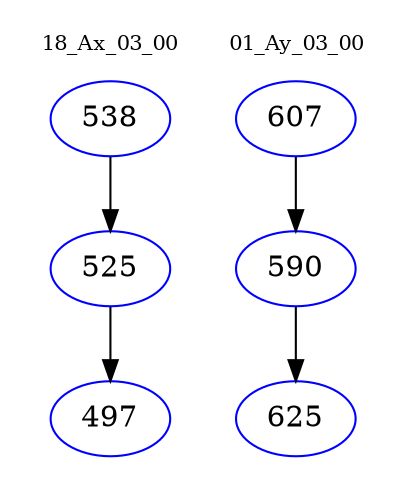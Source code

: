 digraph{
subgraph cluster_0 {
color = white
label = "18_Ax_03_00";
fontsize=10;
T0_538 [label="538", color="blue"]
T0_538 -> T0_525 [color="black"]
T0_525 [label="525", color="blue"]
T0_525 -> T0_497 [color="black"]
T0_497 [label="497", color="blue"]
}
subgraph cluster_1 {
color = white
label = "01_Ay_03_00";
fontsize=10;
T1_607 [label="607", color="blue"]
T1_607 -> T1_590 [color="black"]
T1_590 [label="590", color="blue"]
T1_590 -> T1_625 [color="black"]
T1_625 [label="625", color="blue"]
}
}
